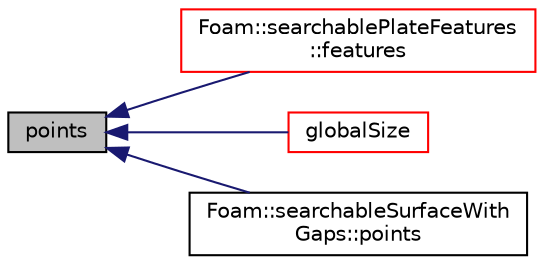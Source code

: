 digraph "points"
{
  bgcolor="transparent";
  edge [fontname="Helvetica",fontsize="10",labelfontname="Helvetica",labelfontsize="10"];
  node [fontname="Helvetica",fontsize="10",shape=record];
  rankdir="LR";
  Node1 [label="points",height=0.2,width=0.4,color="black", fillcolor="grey75", style="filled", fontcolor="black"];
  Node1 -> Node2 [dir="back",color="midnightblue",fontsize="10",style="solid",fontname="Helvetica"];
  Node2 [label="Foam::searchablePlateFeatures\l::features",height=0.2,width=0.4,color="red",URL="$a02321.html#a55de90ec15dbc01a8dd70937784836e1",tooltip="Return an extendedFeatureEdgeMesh containing the features. "];
  Node1 -> Node3 [dir="back",color="midnightblue",fontsize="10",style="solid",fontname="Helvetica"];
  Node3 [label="globalSize",height=0.2,width=0.4,color="red",URL="$a02323.html#a8552430e1bfdd437d14f4bbb517c59db",tooltip="Range of global indices that can be returned. "];
  Node1 -> Node4 [dir="back",color="midnightblue",fontsize="10",style="solid",fontname="Helvetica"];
  Node4 [label="Foam::searchableSurfaceWith\lGaps::points",height=0.2,width=0.4,color="black",URL="$a02331.html#a93d8a916aed41c1dcb28f808215999da",tooltip="Get the points that define the surface. "];
}
